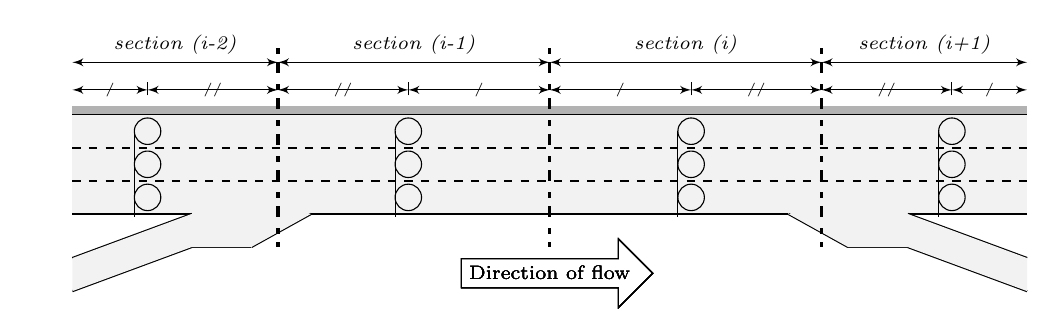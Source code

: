 \begin{tikzpicture}[draw]
  \newcommand{\lw}{1.5em}
  \newcommand{\fw}{\textwidth}
  \scriptsize
  \draw [-,line width=0.25*\lw,color=black!30] (0,0.125*\lw) -- (\fw,0.125*\lw);
  \draw [-,color=black] (0,0) coordinate (centerstart) coordinate (laststart) -- ++(\fw,0) coordinate (centerend);

  \path [fill=black!5] (centerstart) rectangle (centerend |- 0,-3*\lw);
  %
  % draw two lanes
  \foreach \x in {1,2} {
    \draw [dashed,thick] (laststart) ++(0,-\lw) coordinate (laststart) -- ++(\fw,0em);
  }
  % 
  %% on ramp sec
  \draw [thick] (laststart) ++(0,-\lw) coordinate (lol) -- ++(\fw/4/2,0) coordinate (ongore) ++(\fw/4/2,0) coordinate (mergeonslip);
  \draw [thick] (lol) ++(0,-2em) coordinate (o1) -- (ongore); 
  \draw [thick] ([yshift=-\lw]lol) ++(0,-2em) coordinate (o2) -- ([yshift=-\lw]ongore) coordinate (oppongore);
  \draw [thick] (oppongore) -- ++(\fw/4/2/2,0) coordinate (endonslip);
  \draw [thick] (endonslip) -- (mergeonslip);
  \path [fill=black!5] (ongore) -- (mergeonslip) -- (endonslip) -- (oppongore) -- (o2) -- (o1) -- cycle;  

  %% sec2
  \draw [thick] (mergeonslip) -- ++(\fw/4,0) coordinate (mid);

  %% sec3
  \draw [thick] (mid) -- ++(\fw/4,0) coordinate (divergeoffslip) coordinate (laststart);

  %% off ramp sec
  \begin{scope}[xscale=-1]
    \draw [thick] (laststart) ++(-\fw/4,0) coordinate(start) ++(0,0em) coordinate (lol) -- ++(\fw/4/2,0) coordinate (ongore) ++(\fw/4/2,0) coordinate (mergeonslip);
    \draw [thick] (lol) ++(0,-2em) coordinate (o1) -- (ongore); 
    \draw [thick] ([yshift=-\lw]lol) ++(0,-2em) coordinate (o2) -- ([yshift=-\lw]ongore) coordinate (oppongore);
    \draw [thick] (oppongore) -- ++(\fw/4/2/2,0) coordinate (endonslip);
    \draw [thick] (endonslip) -- (mergeonslip);
    \path [fill=black!5] (ongore) -- (mergeonslip) -- (endonslip) -- (oppongore) -- (o2) -- (o1) -- cycle;  
  \end{scope}

  
  %% detectors

  \foreach \det/\shift in {1/-2em,2/-1em,3/1em,4/2em} {
    
  \draw (\det*\fw/4-\fw/4+\shift,0) coordinate (laststart);

  \foreach \x in {1,2,3} {
    \draw (laststart) ++(\fw/4/2,-\lw/2) coordinate (cctr\det) circle(0.8*\lw/2) ++(-\fw/4/2,-\lw/2) coordinate (laststart);
    \draw (cctr\det) ++(-0.8*\lw/2,0) coordinate(lctr) -- ++(0,-1.2*\lw/2);
    \ifnum\x>1
      \draw (lctr) -- ++(0,0.8*\lw/2);
    \fi
  }
  }

  \foreach \sec/\nsec in {1/2,2/3,3/4} {
    \path ($(cctr\sec)!.5!(cctr\nsec)$) coordinate (m\sec\nsec);
    \draw [very thick,dash pattern=on 2pt off 3pt on 4pt off 4pt] (m\sec\nsec |- 0,2*\lw) coordinate (topsec\sec\nsec) 
    -- ++(0,-6*\lw) coordinate (botsec\sec\nsec);
  }

  \path (0,0 |- m12) coordinate (m01);
  \path (0,0 |- topsec12) coordinate (topsec01);
  \path (\fw,0 |- m12) coordinate (m45);
  \path (\fw,0 |- topsec12) coordinate (topsec45);

  \foreach \ldet/\det/\ndet/\dir/\sec in {0/1/2/1/(i-2),1/2/3/-1/(i-1),2/3/4/1/(i),3/4/5/-1/(i+1)} {
    \draw (cctr\det |- 0,0) ++(0,7pt) -- ++(0,\lw-7pt) coordinate (topdet\det);
    \ifnum\dir>0
      \draw[latex'-latex'] (topdet\det) ++(0,-3pt) coordinate (this) -- node[inner sep=0pt] {\tiny //} (this -| m\det\ndet);
      \draw[latex'-latex'] (topdet\det) ++(0,-3pt) coordinate (this) -- node[inner sep=0pt] {\tiny /} (this -| m\ldet\det);
    \fi
    \ifnum\dir<0
      \draw[latex'-latex'] (topdet\det) ++(0,-3pt) coordinate (this) -- node[inner sep=0pt] {\tiny /} (this -| m\det\ndet);
      \draw[latex'-latex'] (topdet\det) ++(0,-3pt) coordinate (this) -- node[inner sep=0pt] {\tiny //} (this -| m\ldet\det);
    \fi

    \draw[latex'-latex'] (topsec\ldet\det) ++(0,-5pt) coordinate (last) -- node[above] {\it section \sec} (last -| topsec\det\ndet);

    \draw (botsec23) ++(0,-0.5em) node [draw,shape border rotate=0,single arrow,anchor=north] {Direction of flow};
  }
\end{tikzpicture}
%% Standard caption
%\caption[Section definition and corresponding detector
%  location]{Section definition and corresponding detector location.
%  Sections boundaries are formed by bisecting freeway segments between
%  each pair of detectors.  By convention, section numbers increase as
%  you move downstream.}
